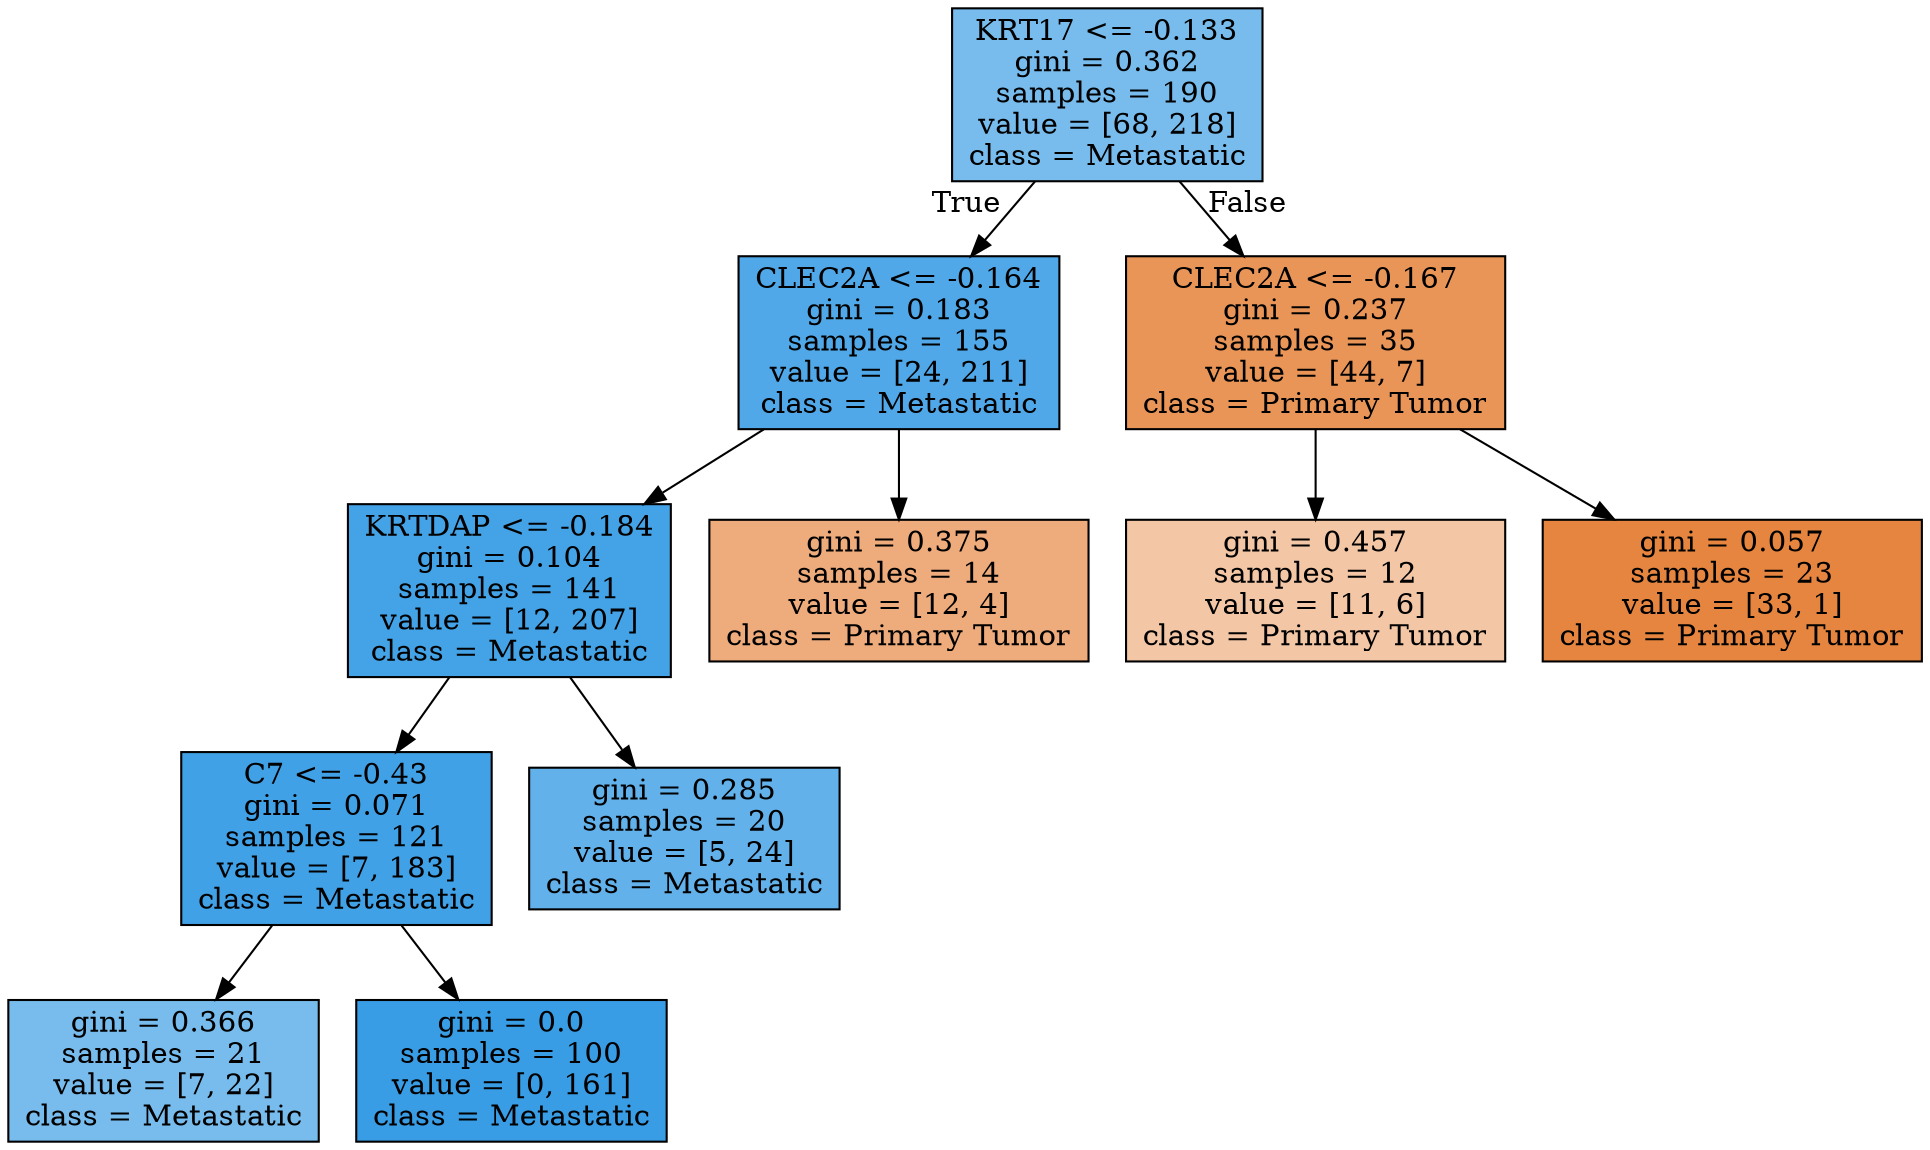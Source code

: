 digraph Tree {
node [shape=box, style="filled", color="black"] ;
0 [label="KRT17 <= -0.133\ngini = 0.362\nsamples = 190\nvalue = [68, 218]\nclass = Metastatic", fillcolor="#77bced"] ;
1 [label="CLEC2A <= -0.164\ngini = 0.183\nsamples = 155\nvalue = [24, 211]\nclass = Metastatic", fillcolor="#50a8e8"] ;
0 -> 1 [labeldistance=2.5, labelangle=45, headlabel="True"] ;
2 [label="KRTDAP <= -0.184\ngini = 0.104\nsamples = 141\nvalue = [12, 207]\nclass = Metastatic", fillcolor="#44a3e7"] ;
1 -> 2 ;
3 [label="C7 <= -0.43\ngini = 0.071\nsamples = 121\nvalue = [7, 183]\nclass = Metastatic", fillcolor="#41a1e6"] ;
2 -> 3 ;
4 [label="gini = 0.366\nsamples = 21\nvalue = [7, 22]\nclass = Metastatic", fillcolor="#78bced"] ;
3 -> 4 ;
5 [label="gini = 0.0\nsamples = 100\nvalue = [0, 161]\nclass = Metastatic", fillcolor="#399de5"] ;
3 -> 5 ;
6 [label="gini = 0.285\nsamples = 20\nvalue = [5, 24]\nclass = Metastatic", fillcolor="#62b1ea"] ;
2 -> 6 ;
7 [label="gini = 0.375\nsamples = 14\nvalue = [12, 4]\nclass = Primary Tumor", fillcolor="#eeab7b"] ;
1 -> 7 ;
8 [label="CLEC2A <= -0.167\ngini = 0.237\nsamples = 35\nvalue = [44, 7]\nclass = Primary Tumor", fillcolor="#e99558"] ;
0 -> 8 [labeldistance=2.5, labelangle=-45, headlabel="False"] ;
9 [label="gini = 0.457\nsamples = 12\nvalue = [11, 6]\nclass = Primary Tumor", fillcolor="#f3c6a5"] ;
8 -> 9 ;
10 [label="gini = 0.057\nsamples = 23\nvalue = [33, 1]\nclass = Primary Tumor", fillcolor="#e6853f"] ;
8 -> 10 ;
}